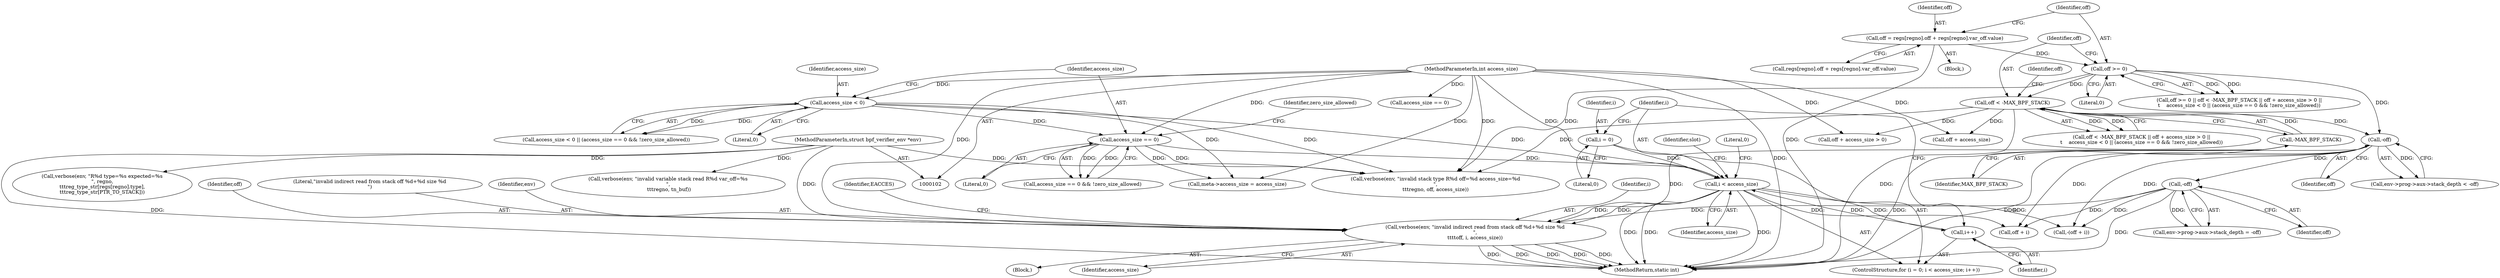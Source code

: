 digraph "0_linux_ea25f914dc164c8d56b36147ecc86bc65f83c469@pointer" {
"1000326" [label="(Call,verbose(env, \"invalid indirect read from stack off %d+%d size %d\n\",\n\t\t\t\toff, i, access_size))"];
"1000103" [label="(MethodParameterIn,struct bpf_verifier_env *env)"];
"1000251" [label="(Call,-off)"];
"1000208" [label="(Call,off >= 0)"];
"1000191" [label="(Call,off = regs[regno].off + regs[regno].var_off.value)"];
"1000212" [label="(Call,off < -MAX_BPF_STACK)"];
"1000214" [label="(Call,-MAX_BPF_STACK)"];
"1000261" [label="(Call,-off)"];
"1000286" [label="(Call,i < access_size)"];
"1000283" [label="(Call,i = 0)"];
"1000289" [label="(Call,i++)"];
"1000227" [label="(Call,access_size == 0)"];
"1000223" [label="(Call,access_size < 0)"];
"1000105" [label="(MethodParameterIn,int access_size)"];
"1000327" [label="(Identifier,env)"];
"1000337" [label="(MethodReturn,static int)"];
"1000334" [label="(Identifier,EACCES)"];
"1000336" [label="(Literal,0)"];
"1000226" [label="(Call,access_size == 0 && !zero_size_allowed)"];
"1000296" [label="(Call,off + i)"];
"1000228" [label="(Identifier,access_size)"];
"1000282" [label="(ControlStructure,for (i = 0; i < access_size; i++))"];
"1000283" [label="(Call,i = 0)"];
"1000105" [label="(MethodParameterIn,int access_size)"];
"1000138" [label="(Call,access_size == 0)"];
"1000183" [label="(Call,verbose(env, \"invalid variable stack read R%d var_off=%s\n\",\n \t\t\tregno, tn_buf))"];
"1000330" [label="(Identifier,i)"];
"1000103" [label="(MethodParameterIn,struct bpf_verifier_env *env)"];
"1000108" [label="(Block,)"];
"1000227" [label="(Call,access_size == 0)"];
"1000251" [label="(Call,-off)"];
"1000261" [label="(Call,-off)"];
"1000325" [label="(Block,)"];
"1000253" [label="(Call,env->prog->aux->stack_depth = -off)"];
"1000284" [label="(Identifier,i)"];
"1000270" [label="(Call,meta->access_size = access_size)"];
"1000223" [label="(Call,access_size < 0)"];
"1000192" [label="(Identifier,off)"];
"1000233" [label="(Call,verbose(env, \"invalid stack type R%d off=%d access_size=%d\n\",\n\t\t\tregno, off, access_size))"];
"1000219" [label="(Identifier,off)"];
"1000147" [label="(Call,verbose(env, \"R%d type=%s expected=%s\n\", regno,\n\t\t\treg_type_str[regs[regno].type],\n\t\t\treg_type_str[PTR_TO_STACK]))"];
"1000209" [label="(Identifier,off)"];
"1000331" [label="(Identifier,access_size)"];
"1000222" [label="(Call,access_size < 0 || (access_size == 0 && !zero_size_allowed))"];
"1000290" [label="(Identifier,i)"];
"1000229" [label="(Literal,0)"];
"1000252" [label="(Identifier,off)"];
"1000211" [label="(Call,off < -MAX_BPF_STACK || off + access_size > 0 ||\n\t    access_size < 0 || (access_size == 0 && !zero_size_allowed))"];
"1000287" [label="(Identifier,i)"];
"1000193" [label="(Call,regs[regno].off + regs[regno].var_off.value)"];
"1000326" [label="(Call,verbose(env, \"invalid indirect read from stack off %d+%d size %d\n\",\n\t\t\t\toff, i, access_size))"];
"1000207" [label="(Call,off >= 0 || off < -MAX_BPF_STACK || off + access_size > 0 ||\n\t    access_size < 0 || (access_size == 0 && !zero_size_allowed))"];
"1000225" [label="(Literal,0)"];
"1000329" [label="(Identifier,off)"];
"1000231" [label="(Identifier,zero_size_allowed)"];
"1000212" [label="(Call,off < -MAX_BPF_STACK)"];
"1000214" [label="(Call,-MAX_BPF_STACK)"];
"1000328" [label="(Literal,\"invalid indirect read from stack off %d+%d size %d\n\")"];
"1000285" [label="(Literal,0)"];
"1000295" [label="(Call,-(off + i))"];
"1000217" [label="(Call,off + access_size > 0)"];
"1000191" [label="(Call,off = regs[regno].off + regs[regno].var_off.value)"];
"1000288" [label="(Identifier,access_size)"];
"1000286" [label="(Call,i < access_size)"];
"1000289" [label="(Call,i++)"];
"1000224" [label="(Identifier,access_size)"];
"1000243" [label="(Call,env->prog->aux->stack_depth < -off)"];
"1000208" [label="(Call,off >= 0)"];
"1000218" [label="(Call,off + access_size)"];
"1000213" [label="(Identifier,off)"];
"1000262" [label="(Identifier,off)"];
"1000210" [label="(Literal,0)"];
"1000293" [label="(Identifier,slot)"];
"1000215" [label="(Identifier,MAX_BPF_STACK)"];
"1000326" -> "1000325"  [label="AST: "];
"1000326" -> "1000331"  [label="CFG: "];
"1000327" -> "1000326"  [label="AST: "];
"1000328" -> "1000326"  [label="AST: "];
"1000329" -> "1000326"  [label="AST: "];
"1000330" -> "1000326"  [label="AST: "];
"1000331" -> "1000326"  [label="AST: "];
"1000334" -> "1000326"  [label="CFG: "];
"1000326" -> "1000337"  [label="DDG: "];
"1000326" -> "1000337"  [label="DDG: "];
"1000326" -> "1000337"  [label="DDG: "];
"1000326" -> "1000337"  [label="DDG: "];
"1000326" -> "1000337"  [label="DDG: "];
"1000103" -> "1000326"  [label="DDG: "];
"1000251" -> "1000326"  [label="DDG: "];
"1000261" -> "1000326"  [label="DDG: "];
"1000286" -> "1000326"  [label="DDG: "];
"1000286" -> "1000326"  [label="DDG: "];
"1000105" -> "1000326"  [label="DDG: "];
"1000103" -> "1000102"  [label="AST: "];
"1000103" -> "1000337"  [label="DDG: "];
"1000103" -> "1000147"  [label="DDG: "];
"1000103" -> "1000183"  [label="DDG: "];
"1000103" -> "1000233"  [label="DDG: "];
"1000251" -> "1000243"  [label="AST: "];
"1000251" -> "1000252"  [label="CFG: "];
"1000252" -> "1000251"  [label="AST: "];
"1000243" -> "1000251"  [label="CFG: "];
"1000251" -> "1000337"  [label="DDG: "];
"1000251" -> "1000243"  [label="DDG: "];
"1000208" -> "1000251"  [label="DDG: "];
"1000212" -> "1000251"  [label="DDG: "];
"1000251" -> "1000261"  [label="DDG: "];
"1000251" -> "1000295"  [label="DDG: "];
"1000251" -> "1000296"  [label="DDG: "];
"1000208" -> "1000207"  [label="AST: "];
"1000208" -> "1000210"  [label="CFG: "];
"1000209" -> "1000208"  [label="AST: "];
"1000210" -> "1000208"  [label="AST: "];
"1000213" -> "1000208"  [label="CFG: "];
"1000207" -> "1000208"  [label="CFG: "];
"1000208" -> "1000207"  [label="DDG: "];
"1000208" -> "1000207"  [label="DDG: "];
"1000191" -> "1000208"  [label="DDG: "];
"1000208" -> "1000212"  [label="DDG: "];
"1000208" -> "1000233"  [label="DDG: "];
"1000191" -> "1000108"  [label="AST: "];
"1000191" -> "1000193"  [label="CFG: "];
"1000192" -> "1000191"  [label="AST: "];
"1000193" -> "1000191"  [label="AST: "];
"1000209" -> "1000191"  [label="CFG: "];
"1000191" -> "1000337"  [label="DDG: "];
"1000212" -> "1000211"  [label="AST: "];
"1000212" -> "1000214"  [label="CFG: "];
"1000213" -> "1000212"  [label="AST: "];
"1000214" -> "1000212"  [label="AST: "];
"1000219" -> "1000212"  [label="CFG: "];
"1000211" -> "1000212"  [label="CFG: "];
"1000212" -> "1000337"  [label="DDG: "];
"1000212" -> "1000211"  [label="DDG: "];
"1000212" -> "1000211"  [label="DDG: "];
"1000214" -> "1000212"  [label="DDG: "];
"1000212" -> "1000217"  [label="DDG: "];
"1000212" -> "1000218"  [label="DDG: "];
"1000212" -> "1000233"  [label="DDG: "];
"1000214" -> "1000215"  [label="CFG: "];
"1000215" -> "1000214"  [label="AST: "];
"1000214" -> "1000337"  [label="DDG: "];
"1000261" -> "1000253"  [label="AST: "];
"1000261" -> "1000262"  [label="CFG: "];
"1000262" -> "1000261"  [label="AST: "];
"1000253" -> "1000261"  [label="CFG: "];
"1000261" -> "1000337"  [label="DDG: "];
"1000261" -> "1000253"  [label="DDG: "];
"1000261" -> "1000295"  [label="DDG: "];
"1000261" -> "1000296"  [label="DDG: "];
"1000286" -> "1000282"  [label="AST: "];
"1000286" -> "1000288"  [label="CFG: "];
"1000287" -> "1000286"  [label="AST: "];
"1000288" -> "1000286"  [label="AST: "];
"1000293" -> "1000286"  [label="CFG: "];
"1000336" -> "1000286"  [label="CFG: "];
"1000286" -> "1000337"  [label="DDG: "];
"1000286" -> "1000337"  [label="DDG: "];
"1000286" -> "1000337"  [label="DDG: "];
"1000283" -> "1000286"  [label="DDG: "];
"1000289" -> "1000286"  [label="DDG: "];
"1000227" -> "1000286"  [label="DDG: "];
"1000223" -> "1000286"  [label="DDG: "];
"1000105" -> "1000286"  [label="DDG: "];
"1000286" -> "1000289"  [label="DDG: "];
"1000286" -> "1000295"  [label="DDG: "];
"1000286" -> "1000296"  [label="DDG: "];
"1000283" -> "1000282"  [label="AST: "];
"1000283" -> "1000285"  [label="CFG: "];
"1000284" -> "1000283"  [label="AST: "];
"1000285" -> "1000283"  [label="AST: "];
"1000287" -> "1000283"  [label="CFG: "];
"1000289" -> "1000282"  [label="AST: "];
"1000289" -> "1000290"  [label="CFG: "];
"1000290" -> "1000289"  [label="AST: "];
"1000287" -> "1000289"  [label="CFG: "];
"1000227" -> "1000226"  [label="AST: "];
"1000227" -> "1000229"  [label="CFG: "];
"1000228" -> "1000227"  [label="AST: "];
"1000229" -> "1000227"  [label="AST: "];
"1000231" -> "1000227"  [label="CFG: "];
"1000226" -> "1000227"  [label="CFG: "];
"1000227" -> "1000226"  [label="DDG: "];
"1000227" -> "1000226"  [label="DDG: "];
"1000223" -> "1000227"  [label="DDG: "];
"1000105" -> "1000227"  [label="DDG: "];
"1000227" -> "1000233"  [label="DDG: "];
"1000227" -> "1000270"  [label="DDG: "];
"1000223" -> "1000222"  [label="AST: "];
"1000223" -> "1000225"  [label="CFG: "];
"1000224" -> "1000223"  [label="AST: "];
"1000225" -> "1000223"  [label="AST: "];
"1000228" -> "1000223"  [label="CFG: "];
"1000222" -> "1000223"  [label="CFG: "];
"1000223" -> "1000222"  [label="DDG: "];
"1000223" -> "1000222"  [label="DDG: "];
"1000105" -> "1000223"  [label="DDG: "];
"1000223" -> "1000233"  [label="DDG: "];
"1000223" -> "1000270"  [label="DDG: "];
"1000105" -> "1000102"  [label="AST: "];
"1000105" -> "1000337"  [label="DDG: "];
"1000105" -> "1000138"  [label="DDG: "];
"1000105" -> "1000217"  [label="DDG: "];
"1000105" -> "1000218"  [label="DDG: "];
"1000105" -> "1000233"  [label="DDG: "];
"1000105" -> "1000270"  [label="DDG: "];
}
